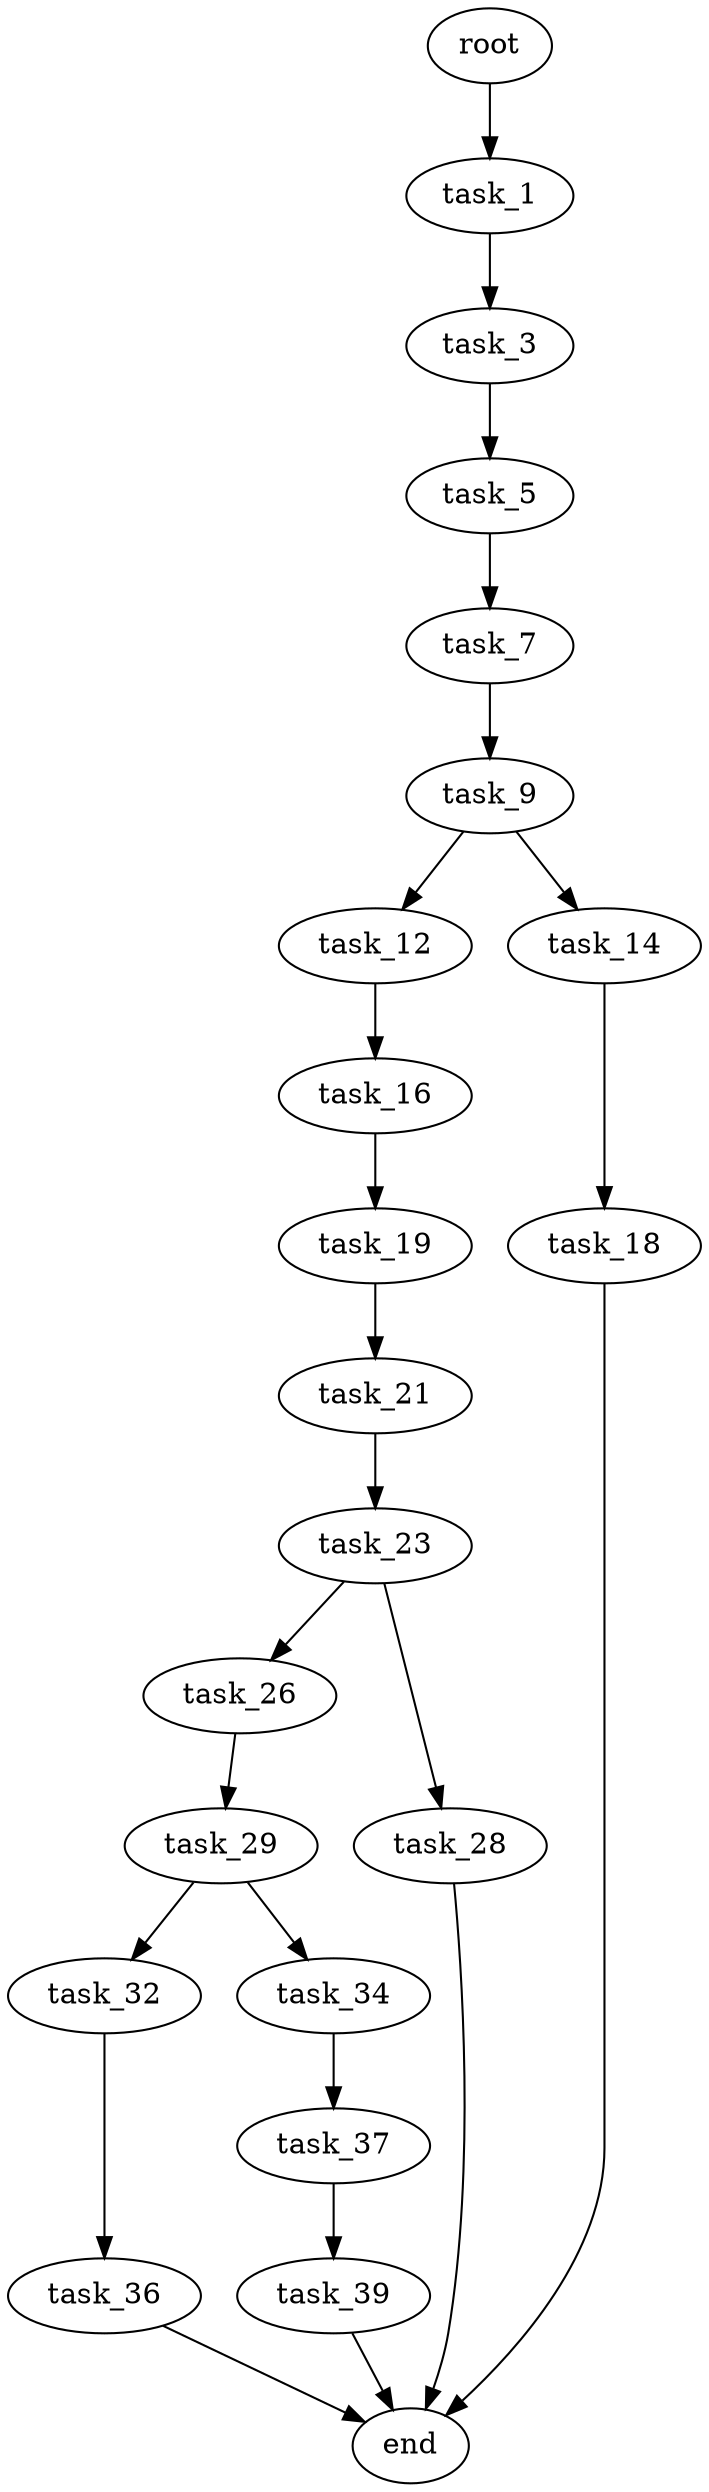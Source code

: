 digraph G {
  root [size="0.000000"];
  task_1 [size="134217728000.000000"];
  task_3 [size="1012832542.000000"];
  task_5 [size="5095743692.000000"];
  task_7 [size="231928233984.000000"];
  task_9 [size="1563377154.000000"];
  task_12 [size="44341181159.000000"];
  task_14 [size="194784445542.000000"];
  task_16 [size="336750331019.000000"];
  task_18 [size="486612784927.000000"];
  task_19 [size="27214618582.000000"];
  end [size="0.000000"];
  task_21 [size="68719476736.000000"];
  task_23 [size="368293445632.000000"];
  task_26 [size="231928233984.000000"];
  task_28 [size="68719476736.000000"];
  task_29 [size="782757789696.000000"];
  task_32 [size="628769183651.000000"];
  task_34 [size="6033699822.000000"];
  task_36 [size="1073741824000.000000"];
  task_37 [size="21208175370.000000"];
  task_39 [size="565210750163.000000"];

  root -> task_1 [size="1.000000"];
  task_1 -> task_3 [size="209715200.000000"];
  task_3 -> task_5 [size="33554432.000000"];
  task_5 -> task_7 [size="209715200.000000"];
  task_7 -> task_9 [size="301989888.000000"];
  task_9 -> task_12 [size="33554432.000000"];
  task_9 -> task_14 [size="33554432.000000"];
  task_12 -> task_16 [size="33554432.000000"];
  task_14 -> task_18 [size="209715200.000000"];
  task_16 -> task_19 [size="411041792.000000"];
  task_18 -> end [size="1.000000"];
  task_19 -> task_21 [size="536870912.000000"];
  task_21 -> task_23 [size="134217728.000000"];
  task_23 -> task_26 [size="411041792.000000"];
  task_23 -> task_28 [size="411041792.000000"];
  task_26 -> task_29 [size="301989888.000000"];
  task_28 -> end [size="1.000000"];
  task_29 -> task_32 [size="679477248.000000"];
  task_29 -> task_34 [size="679477248.000000"];
  task_32 -> task_36 [size="411041792.000000"];
  task_34 -> task_37 [size="209715200.000000"];
  task_36 -> end [size="1.000000"];
  task_37 -> task_39 [size="75497472.000000"];
  task_39 -> end [size="1.000000"];
}

